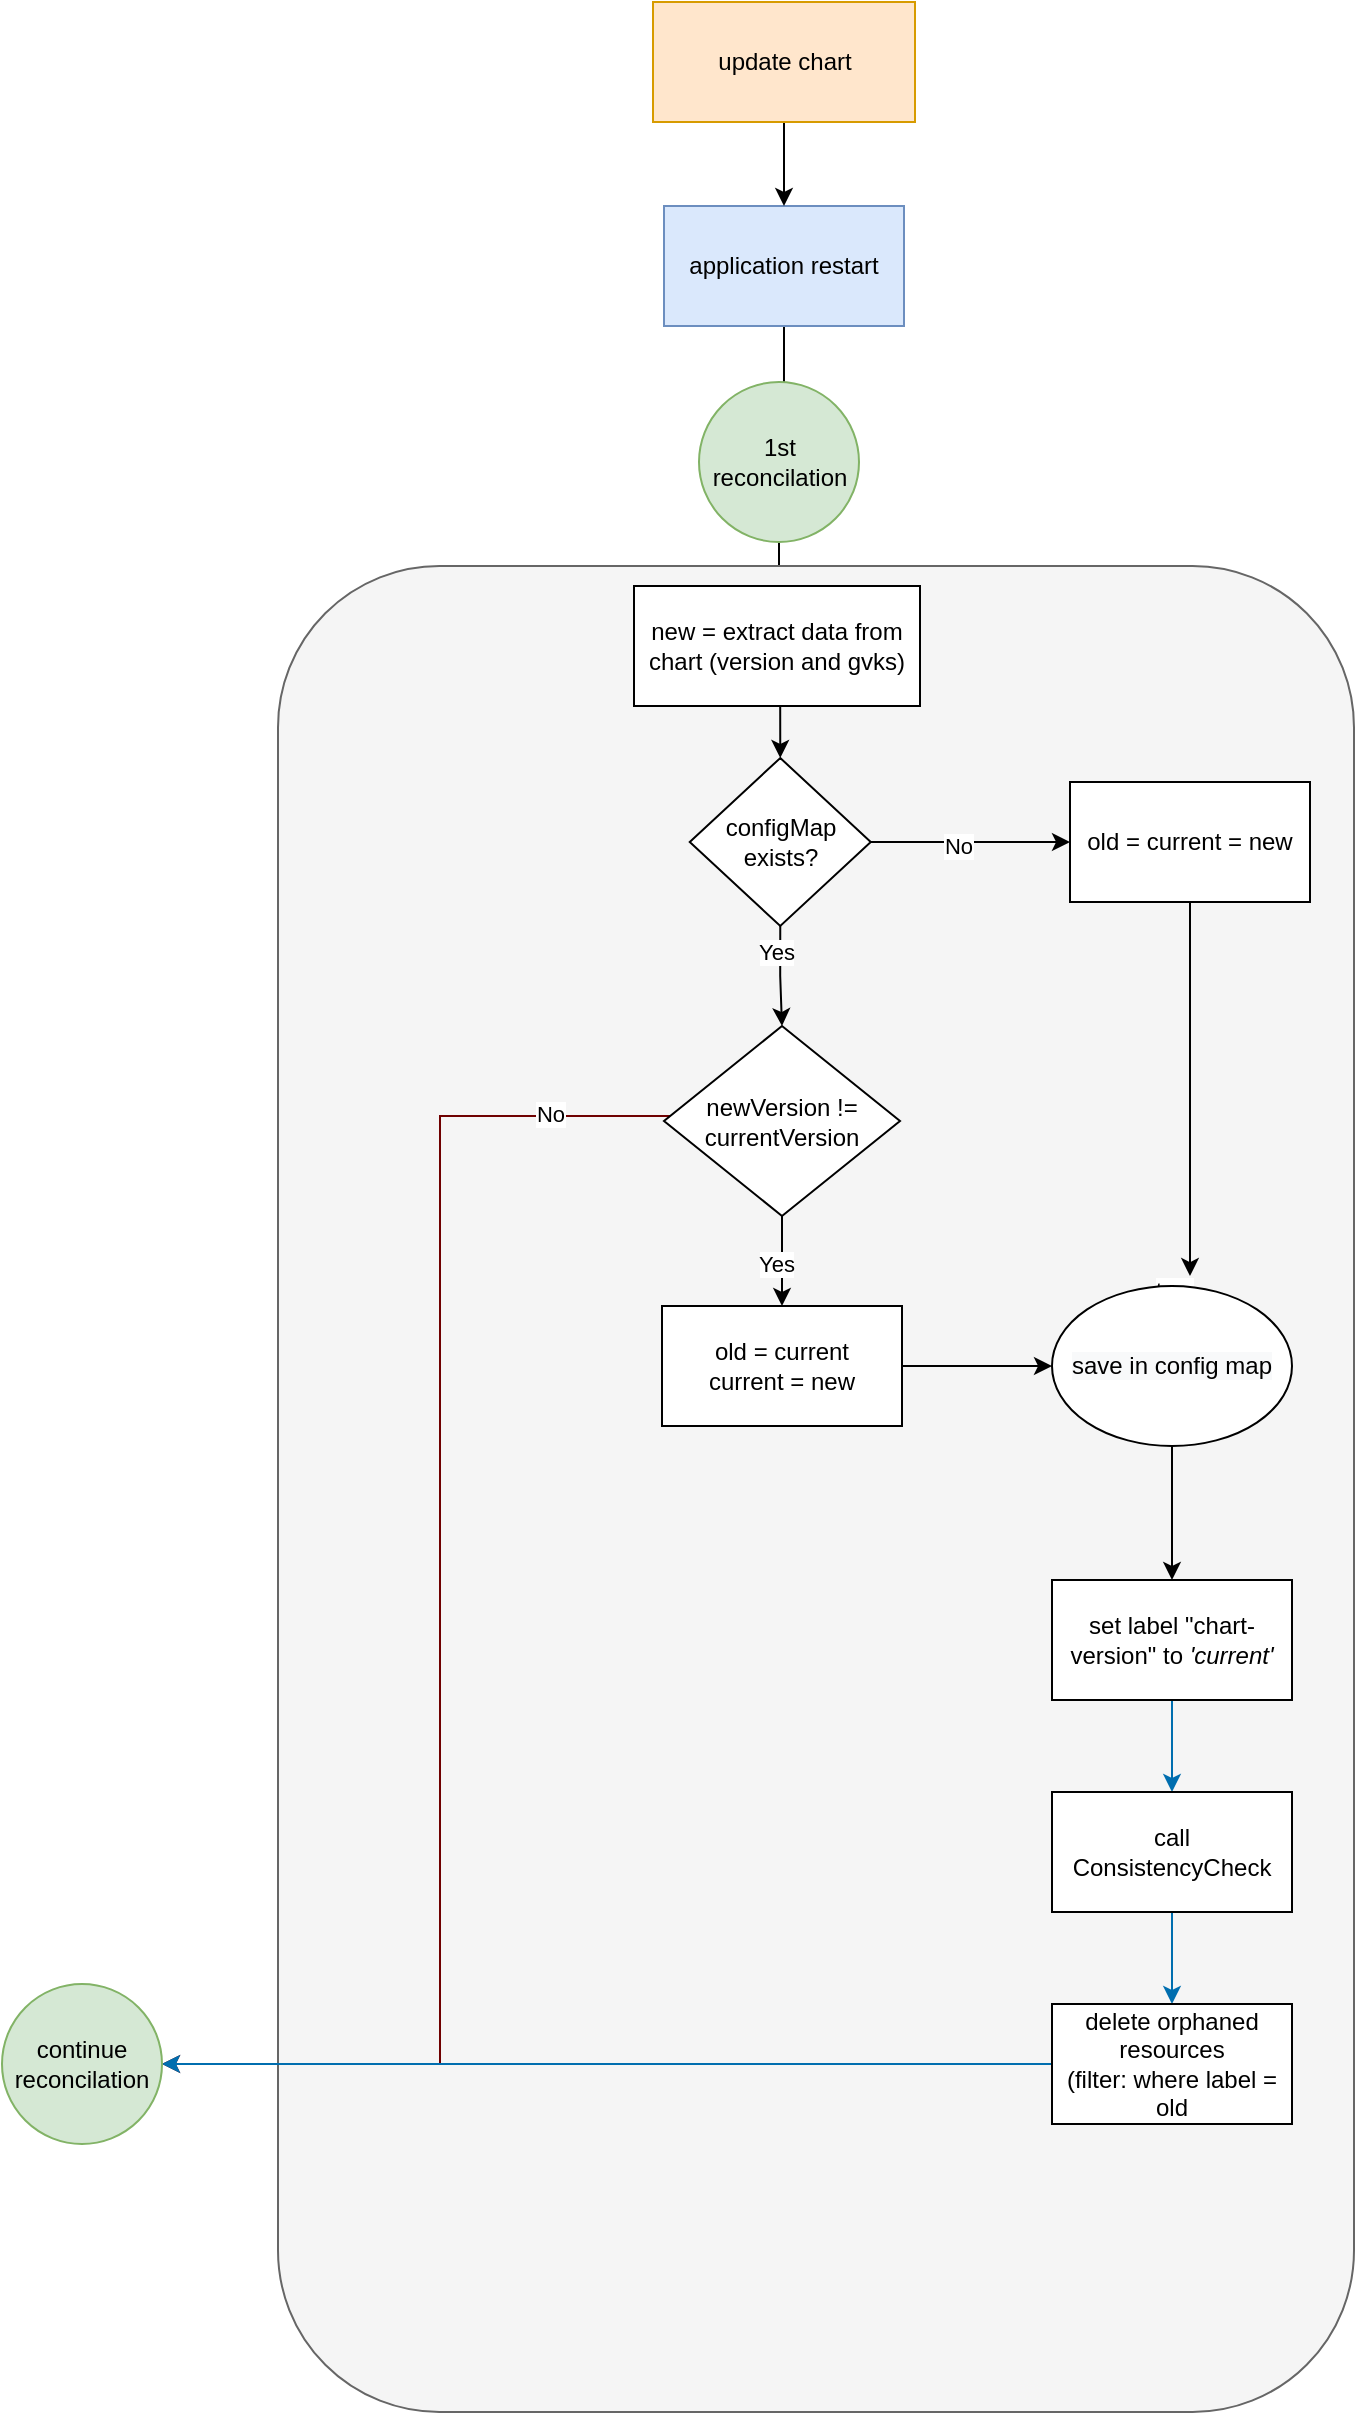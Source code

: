 <mxfile version="20.7.4" type="device"><diagram id="OHXYj9Oo1Txj0N6eSHdf" name="Strona-1"><mxGraphModel dx="2590" dy="1151" grid="0" gridSize="10" guides="1" tooltips="1" connect="1" arrows="1" fold="1" page="0" pageScale="1" pageWidth="827" pageHeight="1169" math="0" shadow="0"><root><mxCell id="0"/><mxCell id="1" parent="0"/><mxCell id="QBl34vz8bVypGpjPJ9T1-3" style="edgeStyle=orthogonalEdgeStyle;rounded=0;orthogonalLoop=1;jettySize=auto;html=1;entryX=0.531;entryY=0.188;entryDx=0;entryDy=0;entryPerimeter=0;" parent="1" source="2K-8jbpOSL6tKk4jxHVO-1" target="QBl34vz8bVypGpjPJ9T1-2" edge="1"><mxGeometry relative="1" as="geometry"/></mxCell><mxCell id="2K-8jbpOSL6tKk4jxHVO-1" value="application restart" style="rounded=0;whiteSpace=wrap;html=1;fillColor=#dae8fc;strokeColor=#6c8ebf;" parent="1" vertex="1"><mxGeometry x="-477" y="128" width="120" height="60" as="geometry"/></mxCell><mxCell id="QBl34vz8bVypGpjPJ9T1-55" style="edgeStyle=orthogonalEdgeStyle;rounded=0;orthogonalLoop=1;jettySize=auto;html=1;entryX=0.5;entryY=0;entryDx=0;entryDy=0;" parent="1" source="2K-8jbpOSL6tKk4jxHVO-2" target="2K-8jbpOSL6tKk4jxHVO-1" edge="1"><mxGeometry relative="1" as="geometry"/></mxCell><mxCell id="2K-8jbpOSL6tKk4jxHVO-2" value="update chart" style="rounded=0;whiteSpace=wrap;html=1;fillColor=#ffe6cc;strokeColor=#d79b00;" parent="1" vertex="1"><mxGeometry x="-482.5" y="26" width="131" height="60" as="geometry"/></mxCell><mxCell id="QBl34vz8bVypGpjPJ9T1-45" style="edgeStyle=orthogonalEdgeStyle;rounded=0;orthogonalLoop=1;jettySize=auto;html=1;" parent="1" source="QBl34vz8bVypGpjPJ9T1-2" target="QBl34vz8bVypGpjPJ9T1-4" edge="1"><mxGeometry relative="1" as="geometry"/></mxCell><mxCell id="QBl34vz8bVypGpjPJ9T1-2" value="1st reconcilation" style="ellipse;whiteSpace=wrap;html=1;aspect=fixed;fillColor=#d5e8d4;strokeColor=#82b366;" parent="1" vertex="1"><mxGeometry x="-459.5" y="216" width="80" height="80" as="geometry"/></mxCell><mxCell id="QBl34vz8bVypGpjPJ9T1-4" value="" style="rounded=1;whiteSpace=wrap;html=1;fillColor=#f5f5f5;fontColor=#333333;strokeColor=#666666;" parent="1" vertex="1"><mxGeometry x="-670" y="308" width="538" height="923" as="geometry"/></mxCell><mxCell id="QBl34vz8bVypGpjPJ9T1-17" style="edgeStyle=orthogonalEdgeStyle;rounded=0;orthogonalLoop=1;jettySize=auto;html=1;exitX=0.5;exitY=1;exitDx=0;exitDy=0;entryX=0.5;entryY=0;entryDx=0;entryDy=0;" parent="1" source="QBl34vz8bVypGpjPJ9T1-5" target="QBl34vz8bVypGpjPJ9T1-16" edge="1"><mxGeometry relative="1" as="geometry"/></mxCell><mxCell id="QBl34vz8bVypGpjPJ9T1-5" value="new = extract data from chart (version and gvks)" style="rounded=0;whiteSpace=wrap;html=1;" parent="1" vertex="1"><mxGeometry x="-492" y="318" width="143" height="60" as="geometry"/></mxCell><mxCell id="QBl34vz8bVypGpjPJ9T1-14" style="edgeStyle=orthogonalEdgeStyle;rounded=0;orthogonalLoop=1;jettySize=auto;html=1;entryX=0.575;entryY=-0.062;entryDx=0;entryDy=0;entryPerimeter=0;" parent="1" source="QBl34vz8bVypGpjPJ9T1-7" target="QBl34vz8bVypGpjPJ9T1-11" edge="1"><mxGeometry relative="1" as="geometry"/></mxCell><mxCell id="QBl34vz8bVypGpjPJ9T1-7" value="old = current = new" style="rounded=0;whiteSpace=wrap;html=1;" parent="1" vertex="1"><mxGeometry x="-274" y="416" width="120" height="60" as="geometry"/></mxCell><mxCell id="QBl34vz8bVypGpjPJ9T1-31" style="edgeStyle=orthogonalEdgeStyle;rounded=0;orthogonalLoop=1;jettySize=auto;html=1;fillColor=#1ba1e2;strokeColor=#006EAF;" parent="1" source="QBl34vz8bVypGpjPJ9T1-11" edge="1" target="QBl34vz8bVypGpjPJ9T1-4"><mxGeometry relative="1" as="geometry"><mxPoint x="-397" y="855" as="targetPoint"/><Array as="points"><mxPoint x="-366" y="820"/><mxPoint x="-366" y="820"/></Array></mxGeometry></mxCell><mxCell id="QBl34vz8bVypGpjPJ9T1-52" value="true" style="edgeLabel;html=1;align=center;verticalAlign=middle;resizable=0;points=[];" parent="QBl34vz8bVypGpjPJ9T1-31" vertex="1" connectable="0"><mxGeometry x="-0.591" y="1" relative="1" as="geometry"><mxPoint as="offset"/></mxGeometry></mxCell><mxCell id="t9tExEgbkGkuqga_r0wn-2" style="edgeStyle=orthogonalEdgeStyle;rounded=0;orthogonalLoop=1;jettySize=auto;html=1;" edge="1" parent="1" source="QBl34vz8bVypGpjPJ9T1-11" target="QBl34vz8bVypGpjPJ9T1-34"><mxGeometry relative="1" as="geometry"/></mxCell><mxCell id="QBl34vz8bVypGpjPJ9T1-11" value="&lt;span style=&quot;color: rgb(0, 0, 0); font-family: Helvetica; font-size: 12px; font-style: normal; font-variant-ligatures: normal; font-variant-caps: normal; font-weight: 400; letter-spacing: normal; orphans: 2; text-align: center; text-indent: 0px; text-transform: none; widows: 2; word-spacing: 0px; -webkit-text-stroke-width: 0px; background-color: rgb(248, 249, 250); text-decoration-thickness: initial; text-decoration-style: initial; text-decoration-color: initial; float: none; display: inline !important;&quot;&gt;save in config map&lt;/span&gt;" style="ellipse;whiteSpace=wrap;html=1;" parent="1" vertex="1"><mxGeometry x="-283" y="668" width="120" height="80" as="geometry"/></mxCell><mxCell id="QBl34vz8bVypGpjPJ9T1-23" style="edgeStyle=orthogonalEdgeStyle;rounded=0;orthogonalLoop=1;jettySize=auto;html=1;" parent="1" source="QBl34vz8bVypGpjPJ9T1-12" target="QBl34vz8bVypGpjPJ9T1-11" edge="1"><mxGeometry relative="1" as="geometry"/></mxCell><mxCell id="QBl34vz8bVypGpjPJ9T1-12" value="old = current&lt;br&gt;current = new" style="rounded=0;whiteSpace=wrap;html=1;" parent="1" vertex="1"><mxGeometry x="-478" y="678" width="120" height="60" as="geometry"/></mxCell><mxCell id="QBl34vz8bVypGpjPJ9T1-22" style="edgeStyle=orthogonalEdgeStyle;rounded=0;orthogonalLoop=1;jettySize=auto;html=1;exitX=0.5;exitY=1;exitDx=0;exitDy=0;" parent="1" source="QBl34vz8bVypGpjPJ9T1-16" target="QBl34vz8bVypGpjPJ9T1-20" edge="1"><mxGeometry relative="1" as="geometry"/></mxCell><mxCell id="QBl34vz8bVypGpjPJ9T1-26" value="Yes" style="edgeLabel;html=1;align=center;verticalAlign=middle;resizable=0;points=[];" parent="QBl34vz8bVypGpjPJ9T1-22" vertex="1" connectable="0"><mxGeometry x="-0.489" y="-2" relative="1" as="geometry"><mxPoint as="offset"/></mxGeometry></mxCell><mxCell id="QBl34vz8bVypGpjPJ9T1-16" value="configMap exists?" style="rhombus;whiteSpace=wrap;html=1;" parent="1" vertex="1"><mxGeometry x="-464.12" y="404" width="90.5" height="84" as="geometry"/></mxCell><mxCell id="QBl34vz8bVypGpjPJ9T1-18" value="" style="endArrow=classic;html=1;rounded=0;exitX=1;exitY=0.5;exitDx=0;exitDy=0;" parent="1" source="QBl34vz8bVypGpjPJ9T1-16" target="QBl34vz8bVypGpjPJ9T1-7" edge="1"><mxGeometry width="50" height="50" relative="1" as="geometry"><mxPoint x="-211" y="461" as="sourcePoint"/><mxPoint x="-161" y="411" as="targetPoint"/></mxGeometry></mxCell><mxCell id="QBl34vz8bVypGpjPJ9T1-25" value="No" style="edgeLabel;html=1;align=center;verticalAlign=middle;resizable=0;points=[];" parent="QBl34vz8bVypGpjPJ9T1-18" vertex="1" connectable="0"><mxGeometry x="-0.124" y="-2" relative="1" as="geometry"><mxPoint as="offset"/></mxGeometry></mxCell><mxCell id="QBl34vz8bVypGpjPJ9T1-24" style="edgeStyle=orthogonalEdgeStyle;rounded=0;orthogonalLoop=1;jettySize=auto;html=1;entryX=0.5;entryY=0;entryDx=0;entryDy=0;" parent="1" source="QBl34vz8bVypGpjPJ9T1-20" target="QBl34vz8bVypGpjPJ9T1-12" edge="1"><mxGeometry relative="1" as="geometry"/></mxCell><mxCell id="QBl34vz8bVypGpjPJ9T1-27" value="Yes" style="edgeLabel;html=1;align=center;verticalAlign=middle;resizable=0;points=[];" parent="QBl34vz8bVypGpjPJ9T1-24" vertex="1" connectable="0"><mxGeometry x="0.046" y="-3" relative="1" as="geometry"><mxPoint as="offset"/></mxGeometry></mxCell><mxCell id="QBl34vz8bVypGpjPJ9T1-32" style="edgeStyle=orthogonalEdgeStyle;rounded=0;orthogonalLoop=1;jettySize=auto;html=1;fillColor=#a20025;strokeColor=#6F0000;" parent="1" source="QBl34vz8bVypGpjPJ9T1-20" edge="1" target="QBl34vz8bVypGpjPJ9T1-46"><mxGeometry relative="1" as="geometry"><mxPoint x="-477" y="855" as="targetPoint"/><Array as="points"><mxPoint x="-589" y="583"/><mxPoint x="-589" y="1057"/></Array></mxGeometry></mxCell><mxCell id="QBl34vz8bVypGpjPJ9T1-53" value="No" style="edgeLabel;html=1;align=center;verticalAlign=middle;resizable=0;points=[];" parent="QBl34vz8bVypGpjPJ9T1-32" vertex="1" connectable="0"><mxGeometry x="0.007" y="1" relative="1" as="geometry"><mxPoint x="54" y="-253" as="offset"/></mxGeometry></mxCell><mxCell id="QBl34vz8bVypGpjPJ9T1-20" value="&lt;span style=&quot;color: rgb(0, 0, 0); font-family: Helvetica; font-size: 12px; font-style: normal; font-variant-ligatures: normal; font-variant-caps: normal; font-weight: 400; letter-spacing: normal; orphans: 2; text-align: center; text-indent: 0px; text-transform: none; widows: 2; word-spacing: 0px; -webkit-text-stroke-width: 0px; background-color: rgb(255, 255, 255); text-decoration-thickness: initial; text-decoration-style: initial; text-decoration-color: initial; float: none; display: inline !important;&quot;&gt;newVersion != currentVersion&lt;/span&gt;" style="rhombus;whiteSpace=wrap;html=1;" parent="1" vertex="1"><mxGeometry x="-477" y="538" width="118" height="95" as="geometry"/></mxCell><mxCell id="QBl34vz8bVypGpjPJ9T1-37" style="edgeStyle=orthogonalEdgeStyle;rounded=0;orthogonalLoop=1;jettySize=auto;html=1;entryX=0.5;entryY=0;entryDx=0;entryDy=0;fillColor=#1ba1e2;strokeColor=#006EAF;" parent="1" source="QBl34vz8bVypGpjPJ9T1-34" target="QBl34vz8bVypGpjPJ9T1-36" edge="1"><mxGeometry relative="1" as="geometry"/></mxCell><mxCell id="QBl34vz8bVypGpjPJ9T1-34" value="set label &quot;chart-version&quot; to &lt;i&gt;'current'&lt;/i&gt;" style="rounded=0;whiteSpace=wrap;html=1;" parent="1" vertex="1"><mxGeometry x="-283" y="815" width="120" height="60" as="geometry"/></mxCell><mxCell id="QBl34vz8bVypGpjPJ9T1-40" style="edgeStyle=orthogonalEdgeStyle;rounded=0;orthogonalLoop=1;jettySize=auto;html=1;fillColor=#1ba1e2;strokeColor=#006EAF;" parent="1" source="QBl34vz8bVypGpjPJ9T1-36" target="QBl34vz8bVypGpjPJ9T1-39" edge="1"><mxGeometry relative="1" as="geometry"/></mxCell><mxCell id="QBl34vz8bVypGpjPJ9T1-36" value="call ConsistencyCheck" style="rounded=0;whiteSpace=wrap;html=1;" parent="1" vertex="1"><mxGeometry x="-283" y="921" width="120" height="60" as="geometry"/></mxCell><mxCell id="QBl34vz8bVypGpjPJ9T1-51" style="edgeStyle=orthogonalEdgeStyle;rounded=0;orthogonalLoop=1;jettySize=auto;html=1;fillColor=#1ba1e2;strokeColor=#006EAF;" parent="1" source="QBl34vz8bVypGpjPJ9T1-39" target="QBl34vz8bVypGpjPJ9T1-46" edge="1"><mxGeometry relative="1" as="geometry"/></mxCell><mxCell id="QBl34vz8bVypGpjPJ9T1-39" value="delete&amp;nbsp;orphaned resources&lt;br style=&quot;border-color: var(--border-color);&quot;&gt;(filter: where label = old" style="rounded=0;whiteSpace=wrap;html=1;" parent="1" vertex="1"><mxGeometry x="-283" y="1027" width="120" height="60" as="geometry"/></mxCell><mxCell id="QBl34vz8bVypGpjPJ9T1-46" value="continue reconcilation" style="ellipse;whiteSpace=wrap;html=1;aspect=fixed;fillColor=#d5e8d4;strokeColor=#82b366;" parent="1" vertex="1"><mxGeometry x="-808" y="1017" width="80" height="80" as="geometry"/></mxCell></root></mxGraphModel></diagram></mxfile>